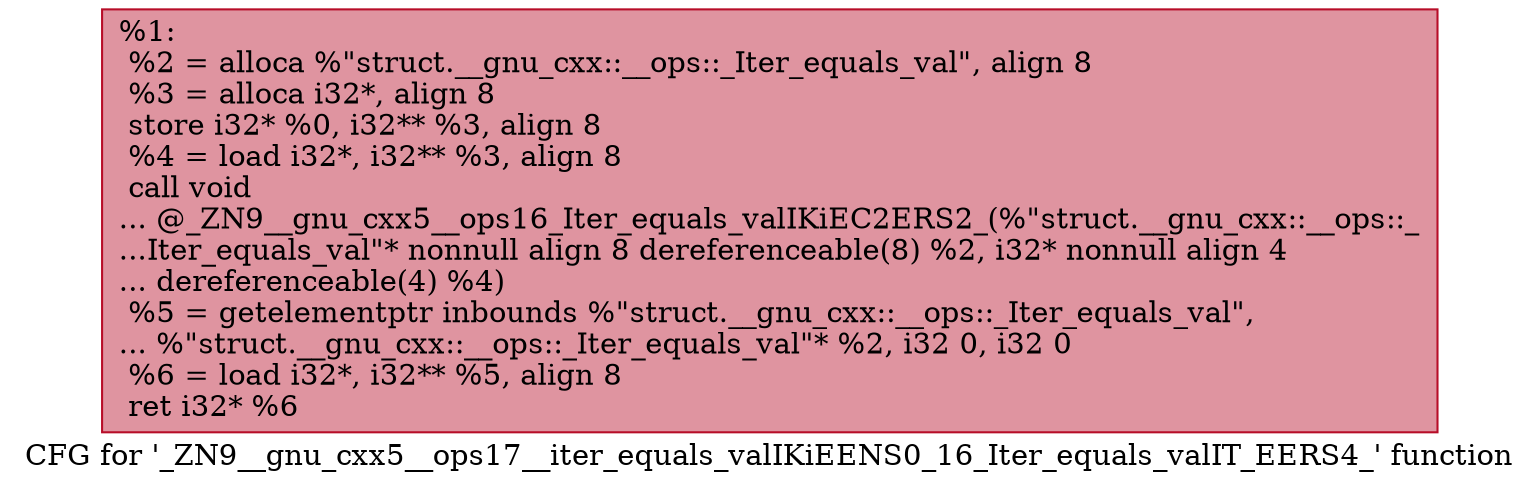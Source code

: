 digraph "CFG for '_ZN9__gnu_cxx5__ops17__iter_equals_valIKiEENS0_16_Iter_equals_valIT_EERS4_' function" {
	label="CFG for '_ZN9__gnu_cxx5__ops17__iter_equals_valIKiEENS0_16_Iter_equals_valIT_EERS4_' function";

	Node0x55b96f9561e0 [shape=record,color="#b70d28ff", style=filled, fillcolor="#b70d2870",label="{%1:\l  %2 = alloca %\"struct.__gnu_cxx::__ops::_Iter_equals_val\", align 8\l  %3 = alloca i32*, align 8\l  store i32* %0, i32** %3, align 8\l  %4 = load i32*, i32** %3, align 8\l  call void\l... @_ZN9__gnu_cxx5__ops16_Iter_equals_valIKiEC2ERS2_(%\"struct.__gnu_cxx::__ops::_\l...Iter_equals_val\"* nonnull align 8 dereferenceable(8) %2, i32* nonnull align 4\l... dereferenceable(4) %4)\l  %5 = getelementptr inbounds %\"struct.__gnu_cxx::__ops::_Iter_equals_val\",\l... %\"struct.__gnu_cxx::__ops::_Iter_equals_val\"* %2, i32 0, i32 0\l  %6 = load i32*, i32** %5, align 8\l  ret i32* %6\l}"];
}
